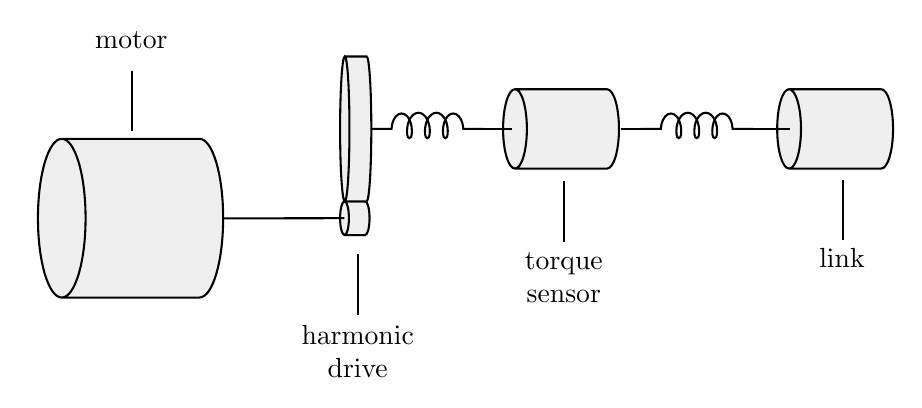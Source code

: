 

\tikzset{every picture/.style={line width=0.75pt}} %

\begin{tikzpicture}[x=0.75pt,y=0.75pt,yscale=-1,xscale=1]

\draw  [fill={rgb, 255:red, 239; green, 239; blue, 239 }  ,fill opacity=1 ] (65.47,142.78) -- (131.76,142.78) .. controls (138.1,142.78) and (143.23,159.9) .. (143.23,181.02) .. controls (143.23,202.14) and (138.1,219.26) .. (131.76,219.26) -- (65.47,219.26) .. controls (59.14,219.26) and (54,202.14) .. (54,181.02) .. controls (54,159.9) and (59.14,142.78) .. (65.47,142.78) .. controls (71.81,142.78) and (76.95,159.9) .. (76.95,181.02) .. controls (76.95,202.14) and (71.81,219.26) .. (65.47,219.26) ;
\draw  [fill={rgb, 255:red, 239; green, 239; blue, 239 }  ,fill opacity=1 ] (201.71,172.89) -- (211.64,172.89) .. controls (212.82,172.89) and (213.77,176.53) .. (213.77,181.02) .. controls (213.77,185.51) and (212.82,189.15) .. (211.64,189.15) -- (201.71,189.15) .. controls (200.53,189.15) and (199.58,185.51) .. (199.58,181.02) .. controls (199.58,176.53) and (200.53,172.89) .. (201.71,172.89) .. controls (202.88,172.89) and (203.83,176.53) .. (203.83,181.02) .. controls (203.83,185.51) and (202.88,189.15) .. (201.71,189.15) ;
\draw  [fill={rgb, 255:red, 239; green, 239; blue, 239 }  ,fill opacity=1 ] (201.83,103.13) -- (212.36,103.13) .. controls (213.61,103.13) and (214.62,118.75) .. (214.62,138.01) .. controls (214.62,157.28) and (213.61,172.89) .. (212.36,172.89) -- (201.83,172.89) .. controls (200.59,172.89) and (199.58,157.28) .. (199.58,138.01) .. controls (199.58,118.75) and (200.59,103.13) .. (201.83,103.13) .. controls (203.08,103.13) and (204.09,118.75) .. (204.09,138.01) .. controls (204.09,157.28) and (203.08,172.89) .. (201.83,172.89) ;
\draw  [fill={rgb, 255:red, 239; green, 239; blue, 239 }  ,fill opacity=1 ] (283.84,118.89) -- (328.2,118.89) .. controls (331.37,118.89) and (333.94,127.45) .. (333.94,138.01) .. controls (333.94,148.57) and (331.37,157.13) .. (328.2,157.13) -- (283.84,157.13) .. controls (280.67,157.13) and (278.1,148.57) .. (278.1,138.01) .. controls (278.1,127.45) and (280.67,118.89) .. (283.84,118.89) .. controls (287.01,118.89) and (289.57,127.45) .. (289.57,138.01) .. controls (289.57,148.57) and (287.01,157.13) .. (283.84,157.13) ;
\draw  [fill={rgb, 255:red, 239; green, 239; blue, 239 }  ,fill opacity=1 ] (415.9,118.89) -- (460.26,118.89) .. controls (463.43,118.89) and (466,127.45) .. (466,138.01) .. controls (466,148.57) and (463.43,157.13) .. (460.26,157.13) -- (415.9,157.13) .. controls (412.73,157.13) and (410.17,148.57) .. (410.17,138.01) .. controls (410.17,127.45) and (412.73,118.89) .. (415.9,118.89) .. controls (419.07,118.89) and (421.64,127.45) .. (421.64,138.01) .. controls (421.64,148.57) and (419.07,157.13) .. (415.9,157.13) ;
\draw   (214.62,138.01) -- (224.35,138.01) .. controls (224.49,134.73) and (225.84,131.93) .. (227.75,130.94) .. controls (229.66,129.96) and (231.74,131.01) .. (233,133.57) .. controls (233.96,135.58) and (234.36,138.16) .. (234.08,140.68) .. controls (234.08,141.66) and (233.59,142.45) .. (233,142.45) .. controls (232.4,142.45) and (231.91,141.66) .. (231.91,140.68) .. controls (231.64,138.16) and (232.03,135.58) .. (233,133.57) .. controls (234.12,131.44) and (235.68,130.23) .. (237.32,130.23) .. controls (238.96,130.23) and (240.52,131.44) .. (241.64,133.57) .. controls (242.61,135.58) and (243,138.16) .. (242.72,140.68) .. controls (242.72,141.66) and (242.24,142.45) .. (241.64,142.45) .. controls (241.05,142.45) and (240.56,141.66) .. (240.56,140.68) .. controls (240.28,138.16) and (240.68,135.58) .. (241.64,133.57) .. controls (242.77,131.44) and (244.33,130.23) .. (245.97,130.23) .. controls (247.6,130.23) and (249.17,131.44) .. (250.29,133.57) .. controls (251.26,135.58) and (251.65,138.16) .. (251.37,140.68) .. controls (251.37,141.66) and (250.89,142.45) .. (250.29,142.45) .. controls (249.69,142.45) and (249.21,141.66) .. (249.21,140.68) .. controls (248.93,138.16) and (249.33,135.58) .. (250.29,133.57) .. controls (251.54,131.01) and (253.63,129.96) .. (255.54,130.94) .. controls (257.45,131.93) and (258.8,134.73) .. (258.94,138.01) -- (268.67,138.01) ;
\draw    (267.31,138.01) -- (282.44,138.01) ;
\draw   (344.39,138.01) -- (354.12,138.01) .. controls (354.26,134.73) and (355.61,131.93) .. (357.52,130.94) .. controls (359.43,129.96) and (361.51,131.01) .. (362.77,133.57) .. controls (363.73,135.58) and (364.12,138.16) .. (363.85,140.68) .. controls (363.85,141.66) and (363.36,142.45) .. (362.77,142.45) .. controls (362.17,142.45) and (361.68,141.66) .. (361.68,140.68) .. controls (361.41,138.16) and (361.8,135.58) .. (362.77,133.57) .. controls (363.89,131.44) and (365.45,130.23) .. (367.09,130.23) .. controls (368.73,130.23) and (370.29,131.44) .. (371.41,133.57) .. controls (372.38,135.58) and (372.77,138.16) .. (372.49,140.68) .. controls (372.49,141.66) and (372.01,142.45) .. (371.41,142.45) .. controls (370.82,142.45) and (370.33,141.66) .. (370.33,140.68) .. controls (370.05,138.16) and (370.45,135.58) .. (371.41,133.57) .. controls (372.54,131.44) and (374.1,130.23) .. (375.74,130.23) .. controls (377.37,130.23) and (378.94,131.44) .. (380.06,133.57) .. controls (381.03,135.58) and (381.42,138.16) .. (381.14,140.68) .. controls (381.14,141.66) and (380.66,142.45) .. (380.06,142.45) .. controls (379.46,142.45) and (378.98,141.66) .. (378.98,140.68) .. controls (378.7,138.16) and (379.1,135.58) .. (380.06,133.57) .. controls (381.31,131.01) and (383.4,129.96) .. (385.31,130.94) .. controls (387.22,131.93) and (388.57,134.73) .. (388.71,138.01) -- (398.44,138.01) ;
\draw    (334.7,138.01) -- (347.7,138.01) ;
\draw    (397.67,138.01) -- (416.54,138.01) ;
\draw    (143.45,181.13) -- (201.66,181.02) ;
\draw    (99.19,110) -- (99.19,139.14) ;
\draw    (208.24,198.5) -- (208.24,227.64) ;
\draw    (307.56,163.27) -- (307.56,192.41) ;
\draw    (441.7,162.58) -- (441.7,191.71) ;

\draw (99.02,89.74) node [anchor=north] [inner sep=0.75pt]   [align=left] {motor};
\draw (208.05,231.05) node [anchor=north] [inner sep=0.75pt]   [align=left] {\begin{minipage}[lt]{44.68pt}\setlength\topsep{0pt}
\begin{center}
harmonic\\drive
\end{center}

\end{minipage}};
\draw (307.37,195.82) node [anchor=north] [inner sep=0.75pt]   [align=left] {\begin{minipage}[lt]{34.48pt}\setlength\topsep{0pt}
\begin{center}
torque \\sensor
\end{center}

\end{minipage}};
\draw (441.39,193.87) node [anchor=north] [inner sep=0.75pt]   [align=left] {\begin{minipage}[lt]{18.03pt}\setlength\topsep{0pt}
\begin{center}
link
\end{center}

\end{minipage}};


\end{tikzpicture}
